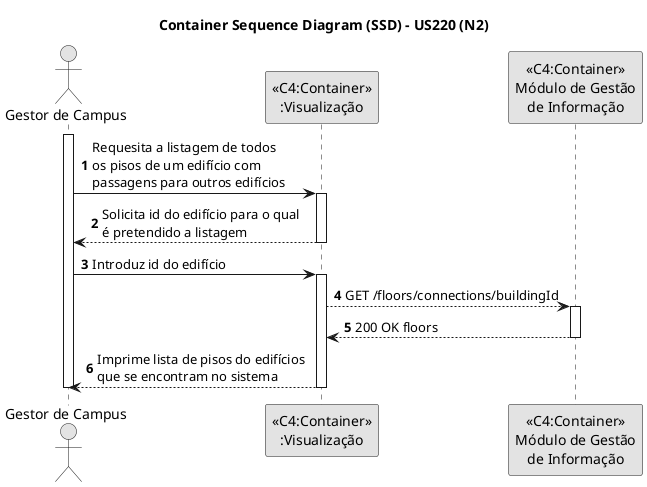 @startuml
skinparam monochrome true
skinparam packageStyle rectangle
skinparam shadowing false

title Container Sequence Diagram (SSD) - US220 (N2)

autonumber

actor "Gestor de Campus"

activate "Gestor de Campus"
"Gestor de Campus" -> "<<C4:Container>>\n:Visualização": Requesita a listagem de todos\nos pisos de um edifício com\npassagens para outros edifícios
activate "<<C4:Container>>\n:Visualização"
"<<C4:Container>>\n:Visualização" --> "Gestor de Campus": Solicita id do edifício para o qual\né pretendido a listagem
deactivate "<<C4:Container>>\n:Visualização"
"Gestor de Campus" -> "<<C4:Container>>\n:Visualização": Introduz id do edifício
activate "<<C4:Container>>\n:Visualização"
"<<C4:Container>>\n:Visualização" --> "<<C4:Container>>\nMódulo de Gestão\nde Informação": GET /floors/connections/buildingId
activate "<<C4:Container>>\nMódulo de Gestão\nde Informação"
"<<C4:Container>>\nMódulo de Gestão\nde Informação" --> "<<C4:Container>>\n:Visualização": 200 OK floors
deactivate "<<C4:Container>>\nMódulo de Gestão\nde Informação"
"Gestor de Campus" <-- "<<C4:Container>>\n:Visualização": Imprime lista de pisos do edifícios\nque se encontram no sistema
deactivate "<<C4:Container>>\n:Visualização"
deactivate "Gestor de Campus"

@enduml